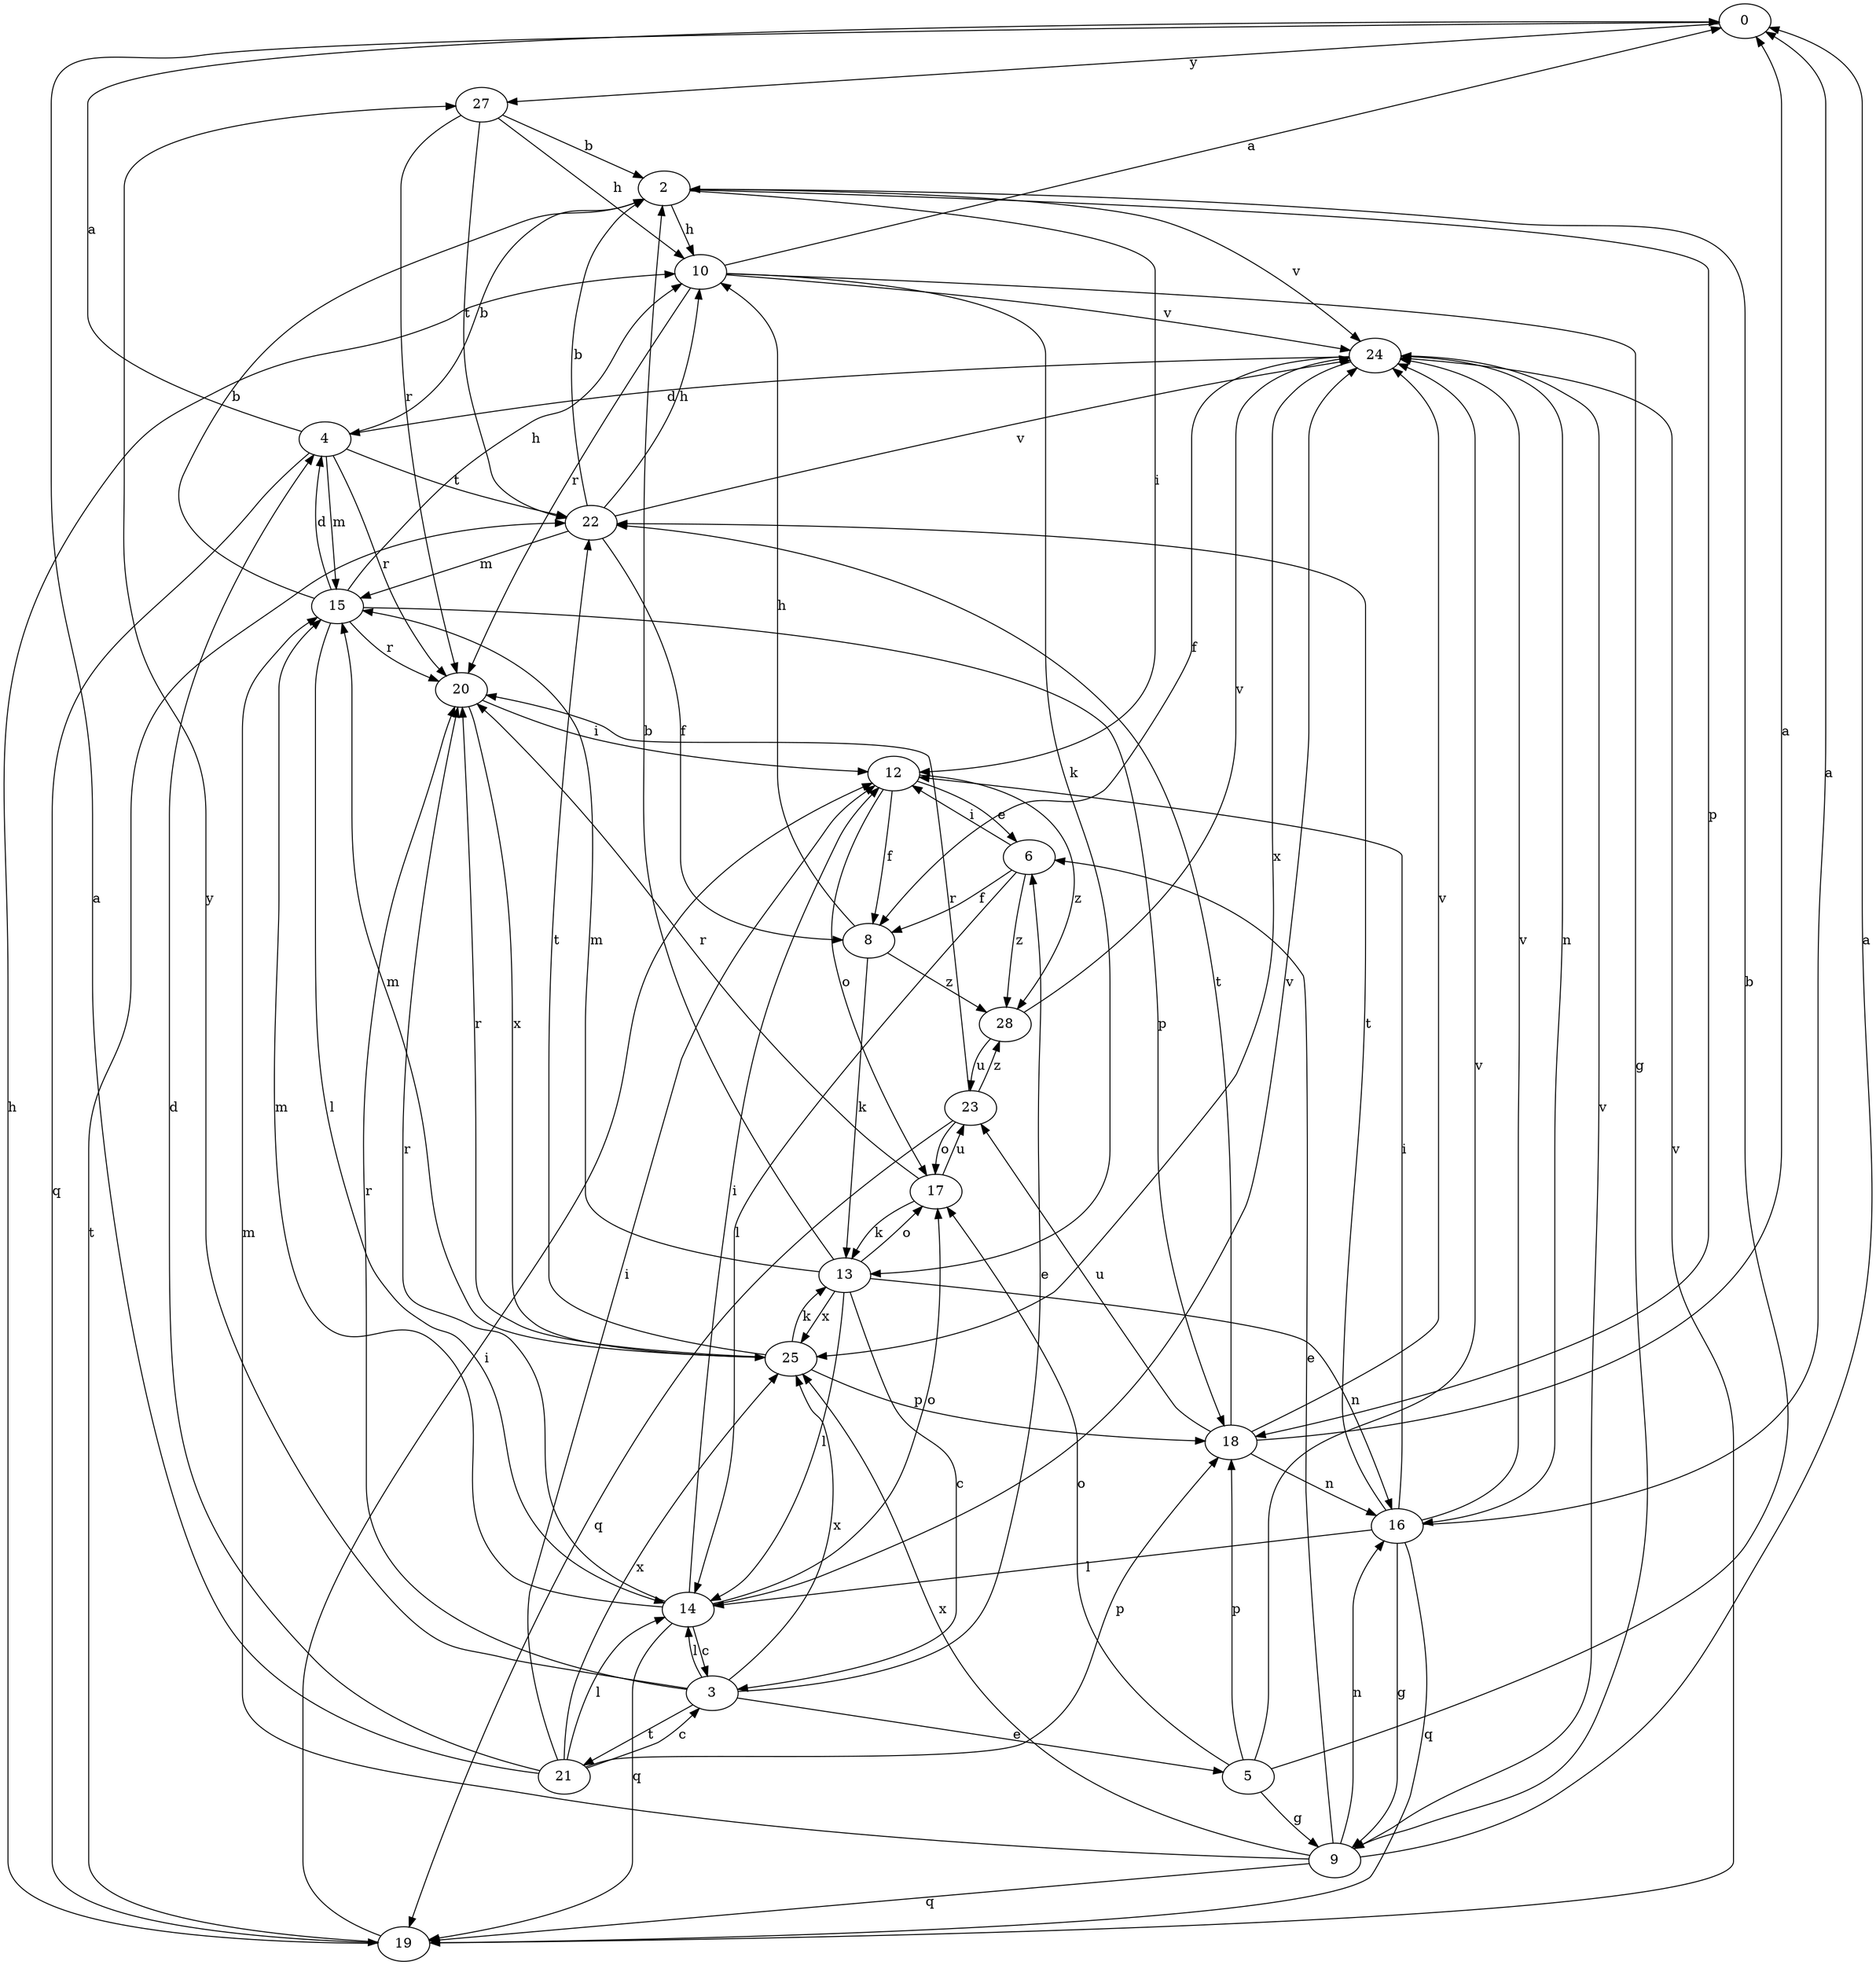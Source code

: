 strict digraph  {
0;
2;
3;
4;
5;
6;
8;
9;
10;
12;
13;
14;
15;
16;
17;
18;
19;
20;
21;
22;
23;
24;
25;
27;
28;
0 -> 27  [label=y];
2 -> 10  [label=h];
2 -> 12  [label=i];
2 -> 18  [label=p];
2 -> 24  [label=v];
3 -> 5  [label=e];
3 -> 6  [label=e];
3 -> 14  [label=l];
3 -> 20  [label=r];
3 -> 21  [label=t];
3 -> 25  [label=x];
3 -> 27  [label=y];
4 -> 0  [label=a];
4 -> 2  [label=b];
4 -> 15  [label=m];
4 -> 19  [label=q];
4 -> 20  [label=r];
4 -> 22  [label=t];
5 -> 2  [label=b];
5 -> 9  [label=g];
5 -> 17  [label=o];
5 -> 18  [label=p];
5 -> 24  [label=v];
6 -> 8  [label=f];
6 -> 12  [label=i];
6 -> 14  [label=l];
6 -> 28  [label=z];
8 -> 10  [label=h];
8 -> 13  [label=k];
8 -> 28  [label=z];
9 -> 0  [label=a];
9 -> 6  [label=e];
9 -> 15  [label=m];
9 -> 16  [label=n];
9 -> 19  [label=q];
9 -> 24  [label=v];
9 -> 25  [label=x];
10 -> 0  [label=a];
10 -> 9  [label=g];
10 -> 13  [label=k];
10 -> 20  [label=r];
10 -> 24  [label=v];
12 -> 6  [label=e];
12 -> 8  [label=f];
12 -> 17  [label=o];
12 -> 28  [label=z];
13 -> 2  [label=b];
13 -> 3  [label=c];
13 -> 14  [label=l];
13 -> 15  [label=m];
13 -> 16  [label=n];
13 -> 17  [label=o];
13 -> 25  [label=x];
14 -> 3  [label=c];
14 -> 12  [label=i];
14 -> 15  [label=m];
14 -> 17  [label=o];
14 -> 19  [label=q];
14 -> 20  [label=r];
14 -> 24  [label=v];
15 -> 2  [label=b];
15 -> 4  [label=d];
15 -> 10  [label=h];
15 -> 14  [label=l];
15 -> 18  [label=p];
15 -> 20  [label=r];
16 -> 0  [label=a];
16 -> 9  [label=g];
16 -> 12  [label=i];
16 -> 14  [label=l];
16 -> 19  [label=q];
16 -> 22  [label=t];
16 -> 24  [label=v];
17 -> 13  [label=k];
17 -> 20  [label=r];
17 -> 23  [label=u];
18 -> 0  [label=a];
18 -> 16  [label=n];
18 -> 22  [label=t];
18 -> 23  [label=u];
18 -> 24  [label=v];
19 -> 10  [label=h];
19 -> 12  [label=i];
19 -> 22  [label=t];
19 -> 24  [label=v];
20 -> 12  [label=i];
20 -> 25  [label=x];
21 -> 0  [label=a];
21 -> 3  [label=c];
21 -> 4  [label=d];
21 -> 12  [label=i];
21 -> 14  [label=l];
21 -> 18  [label=p];
21 -> 25  [label=x];
22 -> 2  [label=b];
22 -> 8  [label=f];
22 -> 10  [label=h];
22 -> 15  [label=m];
22 -> 24  [label=v];
23 -> 17  [label=o];
23 -> 19  [label=q];
23 -> 20  [label=r];
23 -> 28  [label=z];
24 -> 4  [label=d];
24 -> 8  [label=f];
24 -> 16  [label=n];
24 -> 25  [label=x];
25 -> 13  [label=k];
25 -> 15  [label=m];
25 -> 18  [label=p];
25 -> 20  [label=r];
25 -> 22  [label=t];
27 -> 2  [label=b];
27 -> 10  [label=h];
27 -> 20  [label=r];
27 -> 22  [label=t];
28 -> 23  [label=u];
28 -> 24  [label=v];
}
